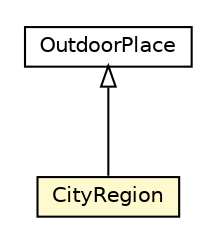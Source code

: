#!/usr/local/bin/dot
#
# Class diagram 
# Generated by UMLGraph version R5_6-24-gf6e263 (http://www.umlgraph.org/)
#

digraph G {
	edge [fontname="Helvetica",fontsize=10,labelfontname="Helvetica",labelfontsize=10];
	node [fontname="Helvetica",fontsize=10,shape=plaintext];
	nodesep=0.25;
	ranksep=0.5;
	// org.universAAL.ontology.location.outdoor.OutdoorPlace
	c2705998 [label=<<table title="org.universAAL.ontology.location.outdoor.OutdoorPlace" border="0" cellborder="1" cellspacing="0" cellpadding="2" port="p" href="./OutdoorPlace.html">
		<tr><td><table border="0" cellspacing="0" cellpadding="1">
<tr><td align="center" balign="center"> OutdoorPlace </td></tr>
		</table></td></tr>
		</table>>, URL="./OutdoorPlace.html", fontname="Helvetica", fontcolor="black", fontsize=10.0];
	// org.universAAL.ontology.location.outdoor.CityRegion
	c2706000 [label=<<table title="org.universAAL.ontology.location.outdoor.CityRegion" border="0" cellborder="1" cellspacing="0" cellpadding="2" port="p" bgcolor="lemonChiffon" href="./CityRegion.html">
		<tr><td><table border="0" cellspacing="0" cellpadding="1">
<tr><td align="center" balign="center"> CityRegion </td></tr>
		</table></td></tr>
		</table>>, URL="./CityRegion.html", fontname="Helvetica", fontcolor="black", fontsize=10.0];
	//org.universAAL.ontology.location.outdoor.CityRegion extends org.universAAL.ontology.location.outdoor.OutdoorPlace
	c2705998:p -> c2706000:p [dir=back,arrowtail=empty];
}

